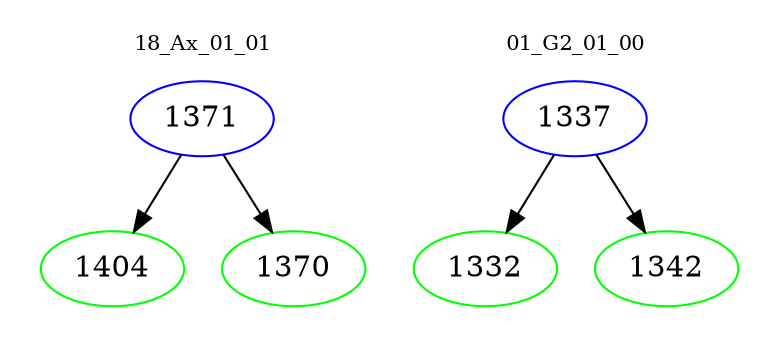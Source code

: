 digraph{
subgraph cluster_0 {
color = white
label = "18_Ax_01_01";
fontsize=10;
T0_1371 [label="1371", color="blue"]
T0_1371 -> T0_1404 [color="black"]
T0_1404 [label="1404", color="green"]
T0_1371 -> T0_1370 [color="black"]
T0_1370 [label="1370", color="green"]
}
subgraph cluster_1 {
color = white
label = "01_G2_01_00";
fontsize=10;
T1_1337 [label="1337", color="blue"]
T1_1337 -> T1_1332 [color="black"]
T1_1332 [label="1332", color="green"]
T1_1337 -> T1_1342 [color="black"]
T1_1342 [label="1342", color="green"]
}
}
